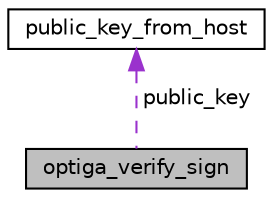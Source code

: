 digraph "optiga_verify_sign"
{
 // LATEX_PDF_SIZE
  edge [fontname="Helvetica",fontsize="10",labelfontname="Helvetica",labelfontsize="10"];
  node [fontname="Helvetica",fontsize="10",shape=record];
  Node1 [label="optiga_verify_sign",height=0.2,width=0.4,color="black", fillcolor="grey75", style="filled", fontcolor="black",tooltip="Specifies the data structure for ECDSA signature verification."];
  Node2 -> Node1 [dir="back",color="darkorchid3",fontsize="10",style="dashed",label=" public_key" ,fontname="Helvetica"];
  Node2 [label="public_key_from_host",height=0.2,width=0.4,color="black", fillcolor="white", style="filled",URL="$dd/d21/structpublic__key__from__host.html",tooltip="Specifies the data structure of the Public Key details (key, size and type)"];
}
